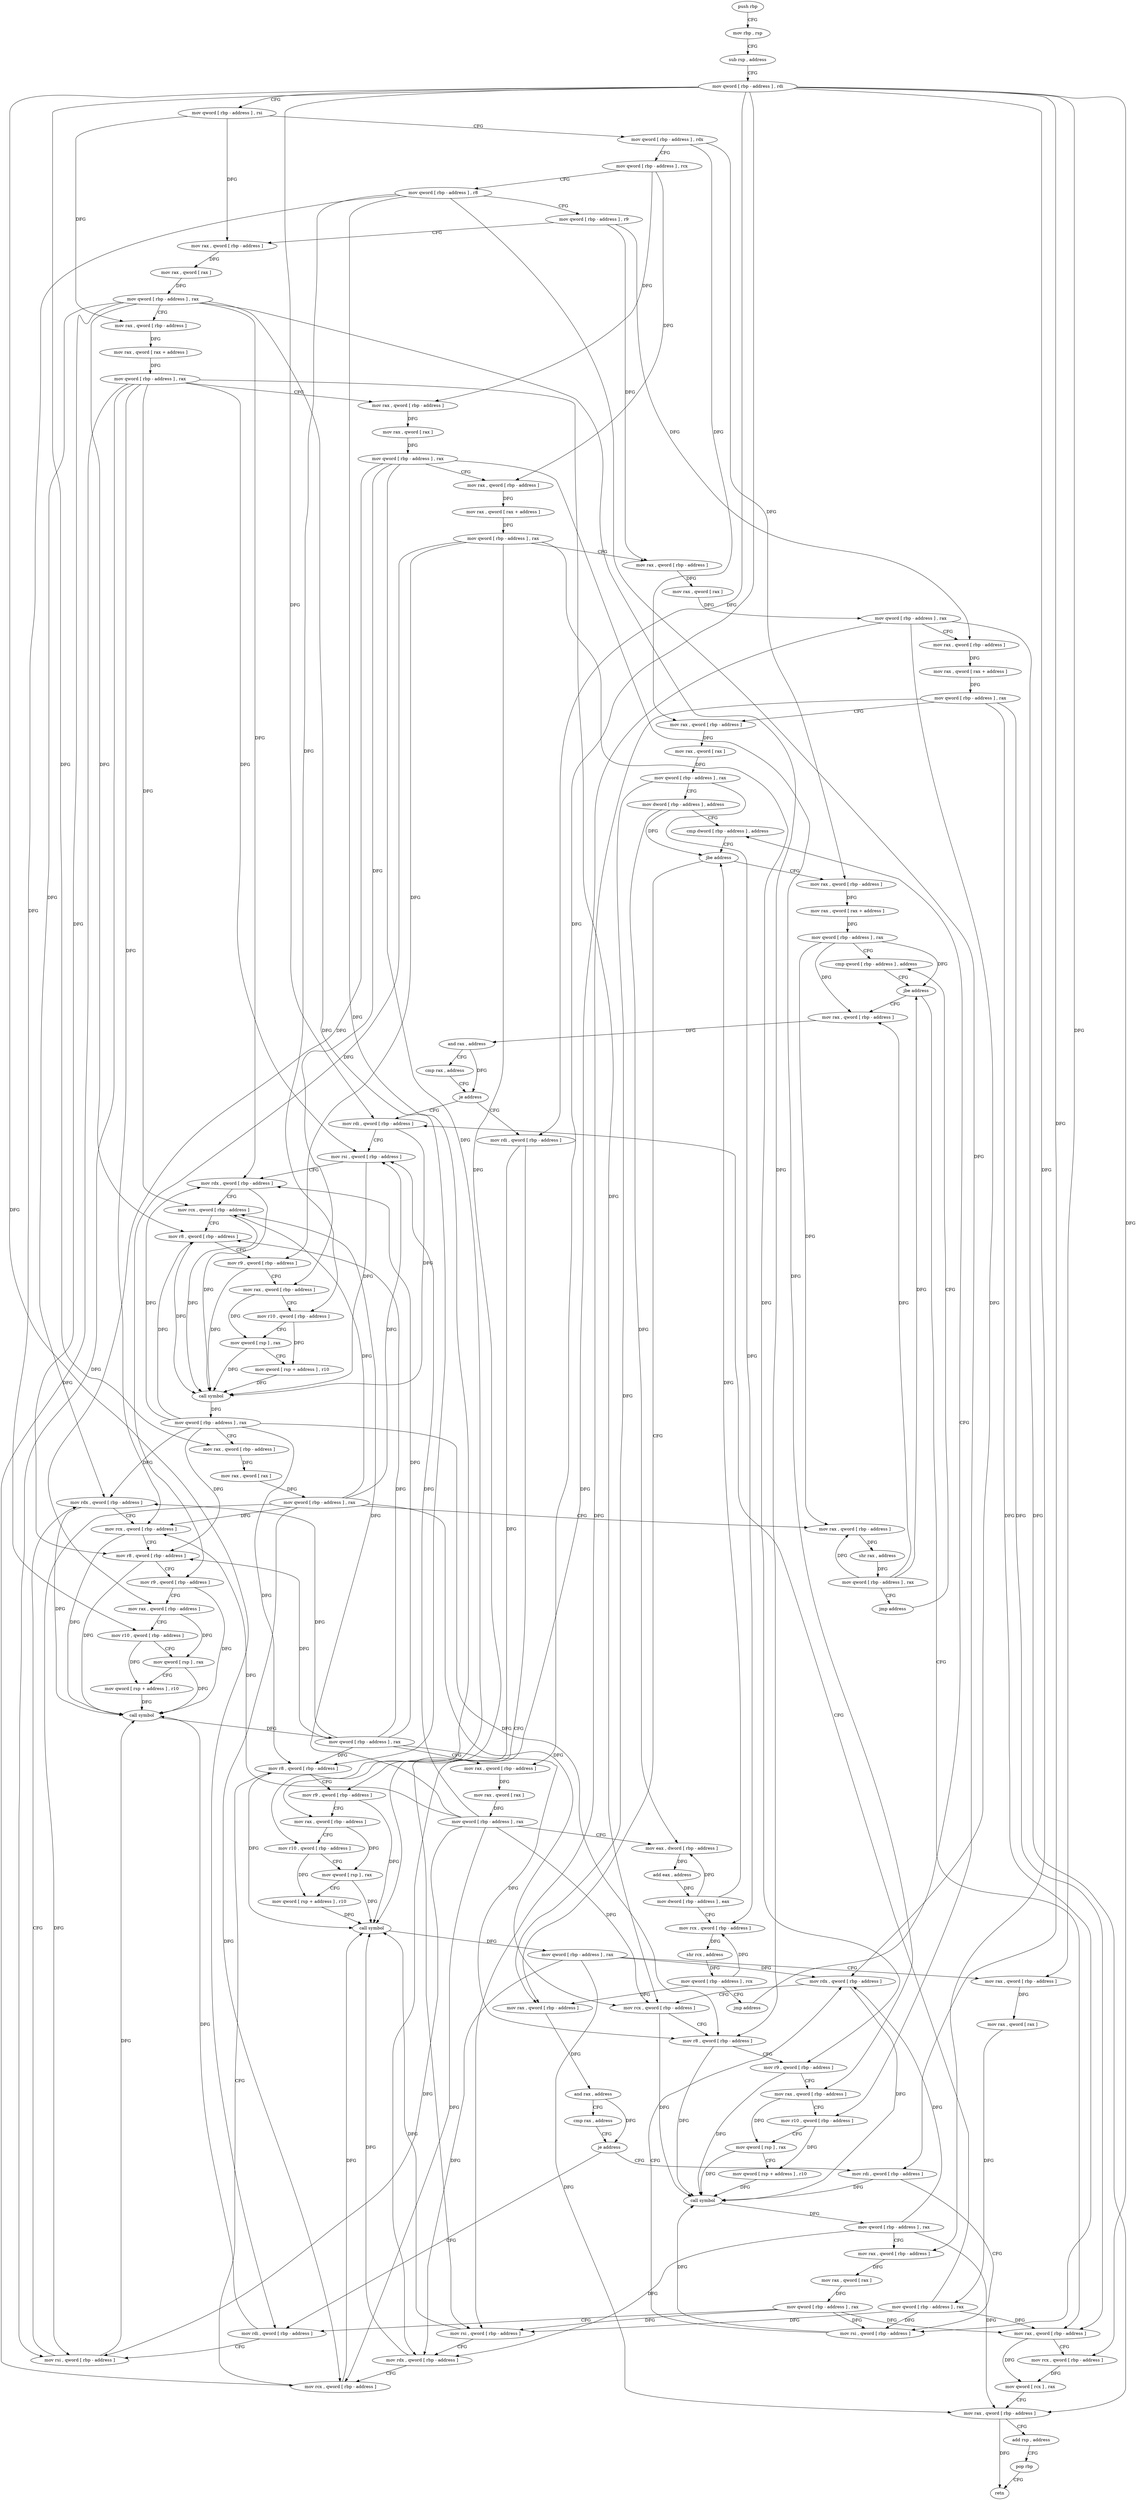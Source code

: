 digraph "func" {
"4219664" [label = "push rbp" ]
"4219665" [label = "mov rbp , rsp" ]
"4219668" [label = "sub rsp , address" ]
"4219675" [label = "mov qword [ rbp - address ] , rdi" ]
"4219679" [label = "mov qword [ rbp - address ] , rsi" ]
"4219683" [label = "mov qword [ rbp - address ] , rdx" ]
"4219687" [label = "mov qword [ rbp - address ] , rcx" ]
"4219691" [label = "mov qword [ rbp - address ] , r8" ]
"4219695" [label = "mov qword [ rbp - address ] , r9" ]
"4219699" [label = "mov rax , qword [ rbp - address ]" ]
"4219703" [label = "mov rax , qword [ rax ]" ]
"4219706" [label = "mov qword [ rbp - address ] , rax" ]
"4219710" [label = "mov rax , qword [ rbp - address ]" ]
"4219714" [label = "mov rax , qword [ rax + address ]" ]
"4219718" [label = "mov qword [ rbp - address ] , rax" ]
"4219722" [label = "mov rax , qword [ rbp - address ]" ]
"4219726" [label = "mov rax , qword [ rax ]" ]
"4219729" [label = "mov qword [ rbp - address ] , rax" ]
"4219733" [label = "mov rax , qword [ rbp - address ]" ]
"4219737" [label = "mov rax , qword [ rax + address ]" ]
"4219741" [label = "mov qword [ rbp - address ] , rax" ]
"4219745" [label = "mov rax , qword [ rbp - address ]" ]
"4219749" [label = "mov rax , qword [ rax ]" ]
"4219752" [label = "mov qword [ rbp - address ] , rax" ]
"4219756" [label = "mov rax , qword [ rbp - address ]" ]
"4219760" [label = "mov rax , qword [ rax + address ]" ]
"4219764" [label = "mov qword [ rbp - address ] , rax" ]
"4219768" [label = "mov rax , qword [ rbp - address ]" ]
"4219772" [label = "mov rax , qword [ rax ]" ]
"4219775" [label = "mov qword [ rbp - address ] , rax" ]
"4219779" [label = "mov dword [ rbp - address ] , address" ]
"4219786" [label = "cmp dword [ rbp - address ] , address" ]
"4219964" [label = "mov rax , qword [ rbp - address ]" ]
"4219968" [label = "mov rax , qword [ rax + address ]" ]
"4219972" [label = "mov qword [ rbp - address ] , rax" ]
"4219976" [label = "cmp qword [ rbp - address ] , address" ]
"4219796" [label = "mov rax , qword [ rbp - address ]" ]
"4219800" [label = "and rax , address" ]
"4219806" [label = "cmp rax , address" ]
"4219810" [label = "je address" ]
"4219877" [label = "mov rdi , qword [ rbp - address ]" ]
"4219816" [label = "mov rdi , qword [ rbp - address ]" ]
"4220146" [label = "mov rax , qword [ rbp - address ]" ]
"4220150" [label = "mov rcx , qword [ rbp - address ]" ]
"4220154" [label = "mov qword [ rcx ] , rax" ]
"4220157" [label = "mov rax , qword [ rbp - address ]" ]
"4220161" [label = "add rsp , address" ]
"4220168" [label = "pop rbp" ]
"4220169" [label = "retn" ]
"4219987" [label = "mov rax , qword [ rbp - address ]" ]
"4219991" [label = "and rax , address" ]
"4219997" [label = "cmp rax , address" ]
"4220001" [label = "je address" ]
"4220068" [label = "mov rdi , qword [ rbp - address ]" ]
"4220007" [label = "mov rdi , qword [ rbp - address ]" ]
"4219881" [label = "mov rsi , qword [ rbp - address ]" ]
"4219885" [label = "mov rdx , qword [ rbp - address ]" ]
"4219889" [label = "mov rcx , qword [ rbp - address ]" ]
"4219893" [label = "mov r8 , qword [ rbp - address ]" ]
"4219897" [label = "mov r9 , qword [ rbp - address ]" ]
"4219901" [label = "mov rax , qword [ rbp - address ]" ]
"4219905" [label = "mov r10 , qword [ rbp - address ]" ]
"4219909" [label = "mov qword [ rsp ] , rax" ]
"4219913" [label = "mov qword [ rsp + address ] , r10" ]
"4219918" [label = "call symbol" ]
"4219923" [label = "mov qword [ rbp - address ] , rax" ]
"4219927" [label = "mov rax , qword [ rbp - address ]" ]
"4219931" [label = "mov rax , qword [ rax ]" ]
"4219934" [label = "mov qword [ rbp - address ] , rax" ]
"4219938" [label = "mov eax , dword [ rbp - address ]" ]
"4219941" [label = "add eax , address" ]
"4219944" [label = "mov dword [ rbp - address ] , eax" ]
"4219947" [label = "mov rcx , qword [ rbp - address ]" ]
"4219951" [label = "shr rcx , address" ]
"4219955" [label = "mov qword [ rbp - address ] , rcx" ]
"4219959" [label = "jmp address" ]
"4219820" [label = "mov rsi , qword [ rbp - address ]" ]
"4219824" [label = "mov rdx , qword [ rbp - address ]" ]
"4219828" [label = "mov rcx , qword [ rbp - address ]" ]
"4219832" [label = "mov r8 , qword [ rbp - address ]" ]
"4219836" [label = "mov r9 , qword [ rbp - address ]" ]
"4219840" [label = "mov rax , qword [ rbp - address ]" ]
"4219844" [label = "mov r10 , qword [ rbp - address ]" ]
"4219848" [label = "mov qword [ rsp ] , rax" ]
"4219852" [label = "mov qword [ rsp + address ] , r10" ]
"4219857" [label = "call symbol" ]
"4219862" [label = "mov qword [ rbp - address ] , rax" ]
"4219866" [label = "mov rax , qword [ rbp - address ]" ]
"4219870" [label = "mov rax , qword [ rax ]" ]
"4219873" [label = "mov qword [ rbp - address ] , rax" ]
"4220072" [label = "mov rsi , qword [ rbp - address ]" ]
"4220076" [label = "mov rdx , qword [ rbp - address ]" ]
"4220080" [label = "mov rcx , qword [ rbp - address ]" ]
"4220084" [label = "mov r8 , qword [ rbp - address ]" ]
"4220088" [label = "mov r9 , qword [ rbp - address ]" ]
"4220092" [label = "mov rax , qword [ rbp - address ]" ]
"4220096" [label = "mov r10 , qword [ rbp - address ]" ]
"4220100" [label = "mov qword [ rsp ] , rax" ]
"4220104" [label = "mov qword [ rsp + address ] , r10" ]
"4220109" [label = "call symbol" ]
"4220114" [label = "mov qword [ rbp - address ] , rax" ]
"4220118" [label = "mov rax , qword [ rbp - address ]" ]
"4220122" [label = "mov rax , qword [ rax ]" ]
"4220125" [label = "mov qword [ rbp - address ] , rax" ]
"4220129" [label = "mov rax , qword [ rbp - address ]" ]
"4220133" [label = "shr rax , address" ]
"4220137" [label = "mov qword [ rbp - address ] , rax" ]
"4220141" [label = "jmp address" ]
"4220011" [label = "mov rsi , qword [ rbp - address ]" ]
"4220015" [label = "mov rdx , qword [ rbp - address ]" ]
"4220019" [label = "mov rcx , qword [ rbp - address ]" ]
"4220023" [label = "mov r8 , qword [ rbp - address ]" ]
"4220027" [label = "mov r9 , qword [ rbp - address ]" ]
"4220031" [label = "mov rax , qword [ rbp - address ]" ]
"4220035" [label = "mov r10 , qword [ rbp - address ]" ]
"4220039" [label = "mov qword [ rsp ] , rax" ]
"4220043" [label = "mov qword [ rsp + address ] , r10" ]
"4220048" [label = "call symbol" ]
"4220053" [label = "mov qword [ rbp - address ] , rax" ]
"4220057" [label = "mov rax , qword [ rbp - address ]" ]
"4220061" [label = "mov rax , qword [ rax ]" ]
"4220064" [label = "mov qword [ rbp - address ] , rax" ]
"4219790" [label = "jbe address" ]
"4219981" [label = "jbe address" ]
"4219664" -> "4219665" [ label = "CFG" ]
"4219665" -> "4219668" [ label = "CFG" ]
"4219668" -> "4219675" [ label = "CFG" ]
"4219675" -> "4219679" [ label = "CFG" ]
"4219675" -> "4219877" [ label = "DFG" ]
"4219675" -> "4219927" [ label = "DFG" ]
"4219675" -> "4219816" [ label = "DFG" ]
"4219675" -> "4219866" [ label = "DFG" ]
"4219675" -> "4220150" [ label = "DFG" ]
"4219675" -> "4220068" [ label = "DFG" ]
"4219675" -> "4220118" [ label = "DFG" ]
"4219675" -> "4220007" [ label = "DFG" ]
"4219675" -> "4220057" [ label = "DFG" ]
"4219679" -> "4219683" [ label = "CFG" ]
"4219679" -> "4219699" [ label = "DFG" ]
"4219679" -> "4219710" [ label = "DFG" ]
"4219683" -> "4219687" [ label = "CFG" ]
"4219683" -> "4219768" [ label = "DFG" ]
"4219683" -> "4219964" [ label = "DFG" ]
"4219687" -> "4219691" [ label = "CFG" ]
"4219687" -> "4219722" [ label = "DFG" ]
"4219687" -> "4219733" [ label = "DFG" ]
"4219691" -> "4219695" [ label = "CFG" ]
"4219691" -> "4219905" [ label = "DFG" ]
"4219691" -> "4219844" [ label = "DFG" ]
"4219691" -> "4220096" [ label = "DFG" ]
"4219691" -> "4220035" [ label = "DFG" ]
"4219695" -> "4219699" [ label = "CFG" ]
"4219695" -> "4219745" [ label = "DFG" ]
"4219695" -> "4219756" [ label = "DFG" ]
"4219699" -> "4219703" [ label = "DFG" ]
"4219703" -> "4219706" [ label = "DFG" ]
"4219706" -> "4219710" [ label = "CFG" ]
"4219706" -> "4219885" [ label = "DFG" ]
"4219706" -> "4219893" [ label = "DFG" ]
"4219706" -> "4219832" [ label = "DFG" ]
"4219706" -> "4220076" [ label = "DFG" ]
"4219706" -> "4220084" [ label = "DFG" ]
"4219706" -> "4220023" [ label = "DFG" ]
"4219710" -> "4219714" [ label = "DFG" ]
"4219714" -> "4219718" [ label = "DFG" ]
"4219718" -> "4219722" [ label = "CFG" ]
"4219718" -> "4219881" [ label = "DFG" ]
"4219718" -> "4219889" [ label = "DFG" ]
"4219718" -> "4219828" [ label = "DFG" ]
"4219718" -> "4220072" [ label = "DFG" ]
"4219718" -> "4220080" [ label = "DFG" ]
"4219718" -> "4220019" [ label = "DFG" ]
"4219722" -> "4219726" [ label = "DFG" ]
"4219726" -> "4219729" [ label = "DFG" ]
"4219729" -> "4219733" [ label = "CFG" ]
"4219729" -> "4219901" [ label = "DFG" ]
"4219729" -> "4219840" [ label = "DFG" ]
"4219729" -> "4220092" [ label = "DFG" ]
"4219729" -> "4220031" [ label = "DFG" ]
"4219733" -> "4219737" [ label = "DFG" ]
"4219737" -> "4219741" [ label = "DFG" ]
"4219741" -> "4219745" [ label = "CFG" ]
"4219741" -> "4219897" [ label = "DFG" ]
"4219741" -> "4219836" [ label = "DFG" ]
"4219741" -> "4220088" [ label = "DFG" ]
"4219741" -> "4220027" [ label = "DFG" ]
"4219745" -> "4219749" [ label = "DFG" ]
"4219749" -> "4219752" [ label = "DFG" ]
"4219752" -> "4219756" [ label = "CFG" ]
"4219752" -> "4219824" [ label = "DFG" ]
"4219752" -> "4220157" [ label = "DFG" ]
"4219752" -> "4220015" [ label = "DFG" ]
"4219756" -> "4219760" [ label = "DFG" ]
"4219760" -> "4219764" [ label = "DFG" ]
"4219764" -> "4219768" [ label = "CFG" ]
"4219764" -> "4219820" [ label = "DFG" ]
"4219764" -> "4220146" [ label = "DFG" ]
"4219764" -> "4220011" [ label = "DFG" ]
"4219768" -> "4219772" [ label = "DFG" ]
"4219772" -> "4219775" [ label = "DFG" ]
"4219775" -> "4219779" [ label = "CFG" ]
"4219775" -> "4219796" [ label = "DFG" ]
"4219775" -> "4219947" [ label = "DFG" ]
"4219779" -> "4219786" [ label = "CFG" ]
"4219779" -> "4219790" [ label = "DFG" ]
"4219779" -> "4219938" [ label = "DFG" ]
"4219786" -> "4219790" [ label = "CFG" ]
"4219964" -> "4219968" [ label = "DFG" ]
"4219968" -> "4219972" [ label = "DFG" ]
"4219972" -> "4219976" [ label = "CFG" ]
"4219972" -> "4219981" [ label = "DFG" ]
"4219972" -> "4219987" [ label = "DFG" ]
"4219972" -> "4220129" [ label = "DFG" ]
"4219976" -> "4219981" [ label = "CFG" ]
"4219796" -> "4219800" [ label = "DFG" ]
"4219800" -> "4219806" [ label = "CFG" ]
"4219800" -> "4219810" [ label = "DFG" ]
"4219806" -> "4219810" [ label = "CFG" ]
"4219810" -> "4219877" [ label = "CFG" ]
"4219810" -> "4219816" [ label = "CFG" ]
"4219877" -> "4219881" [ label = "CFG" ]
"4219877" -> "4219918" [ label = "DFG" ]
"4219816" -> "4219820" [ label = "CFG" ]
"4219816" -> "4219857" [ label = "DFG" ]
"4220146" -> "4220150" [ label = "CFG" ]
"4220146" -> "4220154" [ label = "DFG" ]
"4220150" -> "4220154" [ label = "DFG" ]
"4220154" -> "4220157" [ label = "CFG" ]
"4220157" -> "4220161" [ label = "CFG" ]
"4220157" -> "4220169" [ label = "DFG" ]
"4220161" -> "4220168" [ label = "CFG" ]
"4220168" -> "4220169" [ label = "CFG" ]
"4219987" -> "4219991" [ label = "DFG" ]
"4219991" -> "4219997" [ label = "CFG" ]
"4219991" -> "4220001" [ label = "DFG" ]
"4219997" -> "4220001" [ label = "CFG" ]
"4220001" -> "4220068" [ label = "CFG" ]
"4220001" -> "4220007" [ label = "CFG" ]
"4220068" -> "4220072" [ label = "CFG" ]
"4220068" -> "4220109" [ label = "DFG" ]
"4220007" -> "4220011" [ label = "CFG" ]
"4220007" -> "4220048" [ label = "DFG" ]
"4219881" -> "4219885" [ label = "CFG" ]
"4219881" -> "4219918" [ label = "DFG" ]
"4219885" -> "4219889" [ label = "CFG" ]
"4219885" -> "4219918" [ label = "DFG" ]
"4219889" -> "4219893" [ label = "CFG" ]
"4219889" -> "4219918" [ label = "DFG" ]
"4219893" -> "4219897" [ label = "CFG" ]
"4219893" -> "4219918" [ label = "DFG" ]
"4219897" -> "4219901" [ label = "CFG" ]
"4219897" -> "4219918" [ label = "DFG" ]
"4219901" -> "4219905" [ label = "CFG" ]
"4219901" -> "4219909" [ label = "DFG" ]
"4219905" -> "4219909" [ label = "CFG" ]
"4219905" -> "4219913" [ label = "DFG" ]
"4219909" -> "4219913" [ label = "CFG" ]
"4219909" -> "4219918" [ label = "DFG" ]
"4219913" -> "4219918" [ label = "DFG" ]
"4219918" -> "4219923" [ label = "DFG" ]
"4219923" -> "4219927" [ label = "CFG" ]
"4219923" -> "4219885" [ label = "DFG" ]
"4219923" -> "4219893" [ label = "DFG" ]
"4219923" -> "4219832" [ label = "DFG" ]
"4219923" -> "4220076" [ label = "DFG" ]
"4219923" -> "4220084" [ label = "DFG" ]
"4219923" -> "4220023" [ label = "DFG" ]
"4219927" -> "4219931" [ label = "DFG" ]
"4219931" -> "4219934" [ label = "DFG" ]
"4219934" -> "4219938" [ label = "CFG" ]
"4219934" -> "4219881" [ label = "DFG" ]
"4219934" -> "4219889" [ label = "DFG" ]
"4219934" -> "4219828" [ label = "DFG" ]
"4219934" -> "4220072" [ label = "DFG" ]
"4219934" -> "4220080" [ label = "DFG" ]
"4219934" -> "4220019" [ label = "DFG" ]
"4219938" -> "4219941" [ label = "DFG" ]
"4219941" -> "4219944" [ label = "DFG" ]
"4219944" -> "4219947" [ label = "CFG" ]
"4219944" -> "4219790" [ label = "DFG" ]
"4219944" -> "4219938" [ label = "DFG" ]
"4219947" -> "4219951" [ label = "DFG" ]
"4219951" -> "4219955" [ label = "DFG" ]
"4219955" -> "4219959" [ label = "CFG" ]
"4219955" -> "4219796" [ label = "DFG" ]
"4219955" -> "4219947" [ label = "DFG" ]
"4219959" -> "4219786" [ label = "CFG" ]
"4219820" -> "4219824" [ label = "CFG" ]
"4219820" -> "4219857" [ label = "DFG" ]
"4219824" -> "4219828" [ label = "CFG" ]
"4219824" -> "4219857" [ label = "DFG" ]
"4219828" -> "4219832" [ label = "CFG" ]
"4219828" -> "4219857" [ label = "DFG" ]
"4219832" -> "4219836" [ label = "CFG" ]
"4219832" -> "4219857" [ label = "DFG" ]
"4219836" -> "4219840" [ label = "CFG" ]
"4219836" -> "4219857" [ label = "DFG" ]
"4219840" -> "4219844" [ label = "CFG" ]
"4219840" -> "4219848" [ label = "DFG" ]
"4219844" -> "4219848" [ label = "CFG" ]
"4219844" -> "4219852" [ label = "DFG" ]
"4219848" -> "4219852" [ label = "CFG" ]
"4219848" -> "4219857" [ label = "DFG" ]
"4219852" -> "4219857" [ label = "DFG" ]
"4219857" -> "4219862" [ label = "DFG" ]
"4219862" -> "4219866" [ label = "CFG" ]
"4219862" -> "4219824" [ label = "DFG" ]
"4219862" -> "4220157" [ label = "DFG" ]
"4219862" -> "4220015" [ label = "DFG" ]
"4219866" -> "4219870" [ label = "DFG" ]
"4219870" -> "4219873" [ label = "DFG" ]
"4219873" -> "4219877" [ label = "CFG" ]
"4219873" -> "4219820" [ label = "DFG" ]
"4219873" -> "4220146" [ label = "DFG" ]
"4219873" -> "4220011" [ label = "DFG" ]
"4220072" -> "4220076" [ label = "CFG" ]
"4220072" -> "4220109" [ label = "DFG" ]
"4220076" -> "4220080" [ label = "CFG" ]
"4220076" -> "4220109" [ label = "DFG" ]
"4220080" -> "4220084" [ label = "CFG" ]
"4220080" -> "4220109" [ label = "DFG" ]
"4220084" -> "4220088" [ label = "CFG" ]
"4220084" -> "4220109" [ label = "DFG" ]
"4220088" -> "4220092" [ label = "CFG" ]
"4220088" -> "4220109" [ label = "DFG" ]
"4220092" -> "4220096" [ label = "CFG" ]
"4220092" -> "4220100" [ label = "DFG" ]
"4220096" -> "4220100" [ label = "CFG" ]
"4220096" -> "4220104" [ label = "DFG" ]
"4220100" -> "4220104" [ label = "CFG" ]
"4220100" -> "4220109" [ label = "DFG" ]
"4220104" -> "4220109" [ label = "DFG" ]
"4220109" -> "4220114" [ label = "DFG" ]
"4220114" -> "4220118" [ label = "CFG" ]
"4220114" -> "4219885" [ label = "DFG" ]
"4220114" -> "4219893" [ label = "DFG" ]
"4220114" -> "4219832" [ label = "DFG" ]
"4220114" -> "4220076" [ label = "DFG" ]
"4220114" -> "4220084" [ label = "DFG" ]
"4220114" -> "4220023" [ label = "DFG" ]
"4220118" -> "4220122" [ label = "DFG" ]
"4220122" -> "4220125" [ label = "DFG" ]
"4220125" -> "4220129" [ label = "CFG" ]
"4220125" -> "4219881" [ label = "DFG" ]
"4220125" -> "4219889" [ label = "DFG" ]
"4220125" -> "4219828" [ label = "DFG" ]
"4220125" -> "4220072" [ label = "DFG" ]
"4220125" -> "4220080" [ label = "DFG" ]
"4220125" -> "4220019" [ label = "DFG" ]
"4220129" -> "4220133" [ label = "DFG" ]
"4220133" -> "4220137" [ label = "DFG" ]
"4220137" -> "4220141" [ label = "CFG" ]
"4220137" -> "4219981" [ label = "DFG" ]
"4220137" -> "4219987" [ label = "DFG" ]
"4220137" -> "4220129" [ label = "DFG" ]
"4220141" -> "4219976" [ label = "CFG" ]
"4220011" -> "4220015" [ label = "CFG" ]
"4220011" -> "4220048" [ label = "DFG" ]
"4220015" -> "4220019" [ label = "CFG" ]
"4220015" -> "4220048" [ label = "DFG" ]
"4220019" -> "4220023" [ label = "CFG" ]
"4220019" -> "4220048" [ label = "DFG" ]
"4220023" -> "4220027" [ label = "CFG" ]
"4220023" -> "4220048" [ label = "DFG" ]
"4220027" -> "4220031" [ label = "CFG" ]
"4220027" -> "4220048" [ label = "DFG" ]
"4220031" -> "4220035" [ label = "CFG" ]
"4220031" -> "4220039" [ label = "DFG" ]
"4220035" -> "4220039" [ label = "CFG" ]
"4220035" -> "4220043" [ label = "DFG" ]
"4220039" -> "4220043" [ label = "CFG" ]
"4220039" -> "4220048" [ label = "DFG" ]
"4220043" -> "4220048" [ label = "DFG" ]
"4220048" -> "4220053" [ label = "DFG" ]
"4220053" -> "4220057" [ label = "CFG" ]
"4220053" -> "4219824" [ label = "DFG" ]
"4220053" -> "4220157" [ label = "DFG" ]
"4220053" -> "4220015" [ label = "DFG" ]
"4220057" -> "4220061" [ label = "DFG" ]
"4220061" -> "4220064" [ label = "DFG" ]
"4220064" -> "4220068" [ label = "CFG" ]
"4220064" -> "4219820" [ label = "DFG" ]
"4220064" -> "4220146" [ label = "DFG" ]
"4220064" -> "4220011" [ label = "DFG" ]
"4219790" -> "4219964" [ label = "CFG" ]
"4219790" -> "4219796" [ label = "CFG" ]
"4219981" -> "4220146" [ label = "CFG" ]
"4219981" -> "4219987" [ label = "CFG" ]
}
